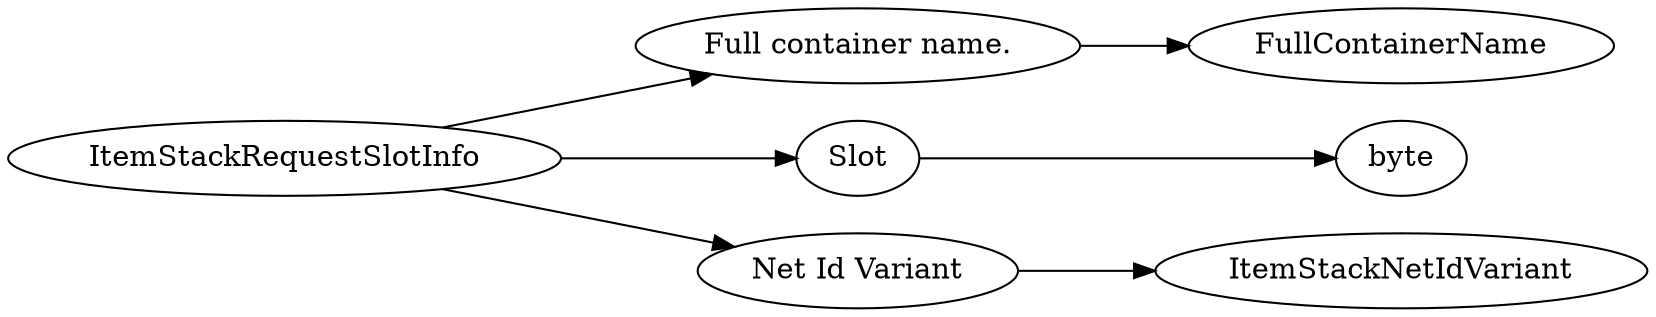 digraph "ItemStackRequestSlotInfo" {
rankdir = LR
104
104 -> 105
105 -> 106
104 -> 107
107 -> 108
104 -> 109
109 -> 110

104 [label="ItemStackRequestSlotInfo",comment="name: \"ItemStackRequestSlotInfo\", typeName: \"\", id: 104, branchId: 0, recurseId: -1, attributes: 0, notes: \"\""];
105 [label="Full container name.",comment="name: \"Full container name.\", typeName: \"FullContainerName\", id: 105, branchId: 0, recurseId: -1, attributes: 256, notes: \"\""];
106 [label="FullContainerName",comment="name: \"FullContainerName\", typeName: \"\", id: 106, branchId: 0, recurseId: -1, attributes: 512, notes: \"\""];
107 [label="Slot",comment="name: \"Slot\", typeName: \"\", id: 107, branchId: 0, recurseId: -1, attributes: 0, notes: \"\""];
108 [label="byte",comment="name: \"byte\", typeName: \"\", id: 108, branchId: 0, recurseId: -1, attributes: 512, notes: \"\""];
109 [label="Net Id Variant",comment="name: \"Net Id Variant\", typeName: \"ItemStackNetIdVariant\", id: 109, branchId: 0, recurseId: -1, attributes: 256, notes: \"\""];
110 [label="ItemStackNetIdVariant",comment="name: \"ItemStackNetIdVariant\", typeName: \"\", id: 110, branchId: 0, recurseId: -1, attributes: 512, notes: \"\""];
{ rank = max;106;108;110}

}
